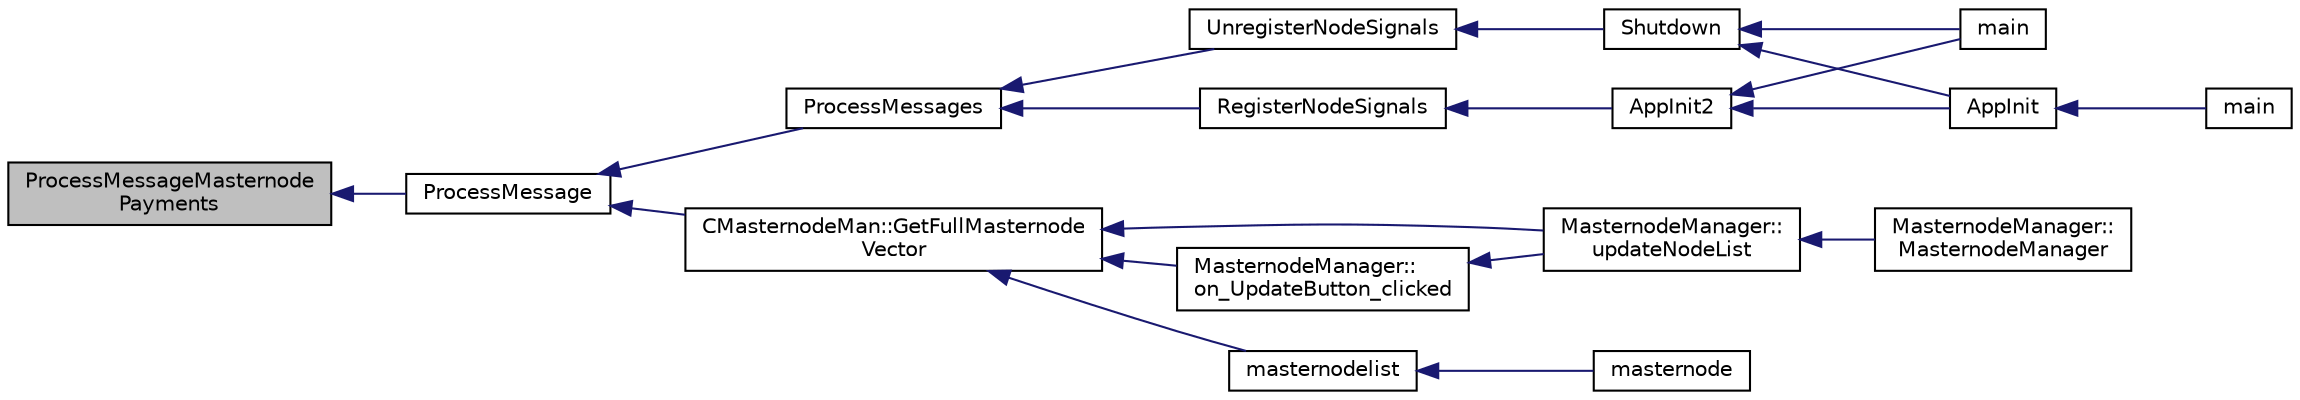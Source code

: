 digraph "ProcessMessageMasternodePayments"
{
  edge [fontname="Helvetica",fontsize="10",labelfontname="Helvetica",labelfontsize="10"];
  node [fontname="Helvetica",fontsize="10",shape=record];
  rankdir="LR";
  Node100 [label="ProcessMessageMasternode\lPayments",height=0.2,width=0.4,color="black", fillcolor="grey75", style="filled", fontcolor="black"];
  Node100 -> Node101 [dir="back",color="midnightblue",fontsize="10",style="solid",fontname="Helvetica"];
  Node101 [label="ProcessMessage",height=0.2,width=0.4,color="black", fillcolor="white", style="filled",URL="$df/d0a/main_8cpp.html#a8ba92b1a4bce3c835e887a9073d17d8e"];
  Node101 -> Node102 [dir="back",color="midnightblue",fontsize="10",style="solid",fontname="Helvetica"];
  Node102 [label="ProcessMessages",height=0.2,width=0.4,color="black", fillcolor="white", style="filled",URL="$d4/dbf/main_8h.html#a196f9318f02448b85b28d612698934fd"];
  Node102 -> Node103 [dir="back",color="midnightblue",fontsize="10",style="solid",fontname="Helvetica"];
  Node103 [label="RegisterNodeSignals",height=0.2,width=0.4,color="black", fillcolor="white", style="filled",URL="$d4/dbf/main_8h.html#ab02615ff65f91d69f8d786ec900baa8a",tooltip="Register with a network node to receive its signals. "];
  Node103 -> Node104 [dir="back",color="midnightblue",fontsize="10",style="solid",fontname="Helvetica"];
  Node104 [label="AppInit2",height=0.2,width=0.4,color="black", fillcolor="white", style="filled",URL="$d8/dc0/init_8h.html#a1a4c1bfbf6ba1db77e988b89b9cadfd3",tooltip="Initialize ion. "];
  Node104 -> Node105 [dir="back",color="midnightblue",fontsize="10",style="solid",fontname="Helvetica"];
  Node105 [label="AppInit",height=0.2,width=0.4,color="black", fillcolor="white", style="filled",URL="$d4/d35/iond_8cpp.html#ac59316b767e6984e1285f0531275286b"];
  Node105 -> Node106 [dir="back",color="midnightblue",fontsize="10",style="solid",fontname="Helvetica"];
  Node106 [label="main",height=0.2,width=0.4,color="black", fillcolor="white", style="filled",URL="$d4/d35/iond_8cpp.html#a0ddf1224851353fc92bfbff6f499fa97"];
  Node104 -> Node107 [dir="back",color="midnightblue",fontsize="10",style="solid",fontname="Helvetica"];
  Node107 [label="main",height=0.2,width=0.4,color="black", fillcolor="white", style="filled",URL="$d5/d2d/ion_8cpp.html#a0ddf1224851353fc92bfbff6f499fa97"];
  Node102 -> Node108 [dir="back",color="midnightblue",fontsize="10",style="solid",fontname="Helvetica"];
  Node108 [label="UnregisterNodeSignals",height=0.2,width=0.4,color="black", fillcolor="white", style="filled",URL="$d4/dbf/main_8h.html#a3ef0cc6e9d9d6435ee2a5569244d6ebd",tooltip="Unregister a network node. "];
  Node108 -> Node109 [dir="back",color="midnightblue",fontsize="10",style="solid",fontname="Helvetica"];
  Node109 [label="Shutdown",height=0.2,width=0.4,color="black", fillcolor="white", style="filled",URL="$d8/dc0/init_8h.html#ac5f038c2b480cf9ef5e19e3eba8dbaf9"];
  Node109 -> Node105 [dir="back",color="midnightblue",fontsize="10",style="solid",fontname="Helvetica"];
  Node109 -> Node107 [dir="back",color="midnightblue",fontsize="10",style="solid",fontname="Helvetica"];
  Node101 -> Node110 [dir="back",color="midnightblue",fontsize="10",style="solid",fontname="Helvetica"];
  Node110 [label="CMasternodeMan::GetFullMasternode\lVector",height=0.2,width=0.4,color="black", fillcolor="white", style="filled",URL="$dc/d6b/class_c_masternode_man.html#ab39e213a7601e1bef2eba1d5d63206f5"];
  Node110 -> Node111 [dir="back",color="midnightblue",fontsize="10",style="solid",fontname="Helvetica"];
  Node111 [label="MasternodeManager::\lupdateNodeList",height=0.2,width=0.4,color="black", fillcolor="white", style="filled",URL="$d9/d70/class_masternode_manager.html#a5485a8bd6ccf673027165cc1207dfae9"];
  Node111 -> Node112 [dir="back",color="midnightblue",fontsize="10",style="solid",fontname="Helvetica"];
  Node112 [label="MasternodeManager::\lMasternodeManager",height=0.2,width=0.4,color="black", fillcolor="white", style="filled",URL="$d9/d70/class_masternode_manager.html#ad18cb99065e056e6b791e2356de826bf"];
  Node110 -> Node113 [dir="back",color="midnightblue",fontsize="10",style="solid",fontname="Helvetica"];
  Node113 [label="MasternodeManager::\lon_UpdateButton_clicked",height=0.2,width=0.4,color="black", fillcolor="white", style="filled",URL="$d9/d70/class_masternode_manager.html#ae8d07b4d869e3eb09fe1be445eff0430"];
  Node113 -> Node111 [dir="back",color="midnightblue",fontsize="10",style="solid",fontname="Helvetica"];
  Node110 -> Node114 [dir="back",color="midnightblue",fontsize="10",style="solid",fontname="Helvetica"];
  Node114 [label="masternodelist",height=0.2,width=0.4,color="black", fillcolor="white", style="filled",URL="$d5/d6b/rpcstashedsend_8cpp.html#a3a7ed7e37f21eb2912afc6e776f7236c"];
  Node114 -> Node115 [dir="back",color="midnightblue",fontsize="10",style="solid",fontname="Helvetica"];
  Node115 [label="masternode",height=0.2,width=0.4,color="black", fillcolor="white", style="filled",URL="$d5/d6b/rpcstashedsend_8cpp.html#a30609e443aeb47c29ed0878d16b1b5e1"];
}

